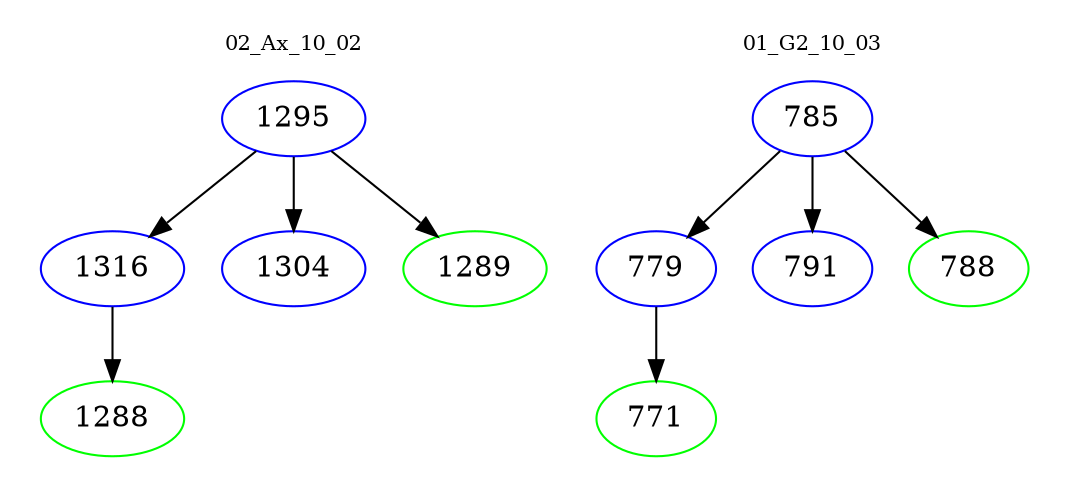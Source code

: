 digraph{
subgraph cluster_0 {
color = white
label = "02_Ax_10_02";
fontsize=10;
T0_1295 [label="1295", color="blue"]
T0_1295 -> T0_1316 [color="black"]
T0_1316 [label="1316", color="blue"]
T0_1316 -> T0_1288 [color="black"]
T0_1288 [label="1288", color="green"]
T0_1295 -> T0_1304 [color="black"]
T0_1304 [label="1304", color="blue"]
T0_1295 -> T0_1289 [color="black"]
T0_1289 [label="1289", color="green"]
}
subgraph cluster_1 {
color = white
label = "01_G2_10_03";
fontsize=10;
T1_785 [label="785", color="blue"]
T1_785 -> T1_779 [color="black"]
T1_779 [label="779", color="blue"]
T1_779 -> T1_771 [color="black"]
T1_771 [label="771", color="green"]
T1_785 -> T1_791 [color="black"]
T1_791 [label="791", color="blue"]
T1_785 -> T1_788 [color="black"]
T1_788 [label="788", color="green"]
}
}

